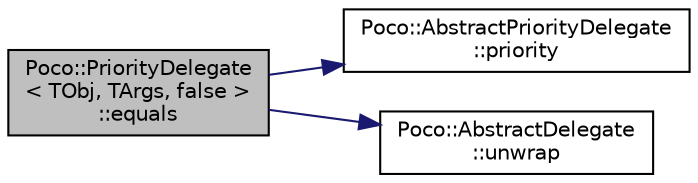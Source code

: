 digraph "Poco::PriorityDelegate&lt; TObj, TArgs, false &gt;::equals"
{
 // LATEX_PDF_SIZE
  edge [fontname="Helvetica",fontsize="10",labelfontname="Helvetica",labelfontsize="10"];
  node [fontname="Helvetica",fontsize="10",shape=record];
  rankdir="LR";
  Node1 [label="Poco::PriorityDelegate\l\< TObj, TArgs, false \>\l::equals",height=0.2,width=0.4,color="black", fillcolor="grey75", style="filled", fontcolor="black",tooltip=" "];
  Node1 -> Node2 [color="midnightblue",fontsize="10",style="solid"];
  Node2 [label="Poco::AbstractPriorityDelegate\l::priority",height=0.2,width=0.4,color="black", fillcolor="white", style="filled",URL="$classPoco_1_1AbstractPriorityDelegate.html#a4b869d29d66476394fe1d8a0d737a5aa",tooltip=" "];
  Node1 -> Node3 [color="midnightblue",fontsize="10",style="solid"];
  Node3 [label="Poco::AbstractDelegate\l::unwrap",height=0.2,width=0.4,color="black", fillcolor="white", style="filled",URL="$classPoco_1_1AbstractDelegate.html#a7ed9435c8fa7b6a5011a35cfccbe681c",tooltip="Disables the delegate, which is done prior to removal."];
}
